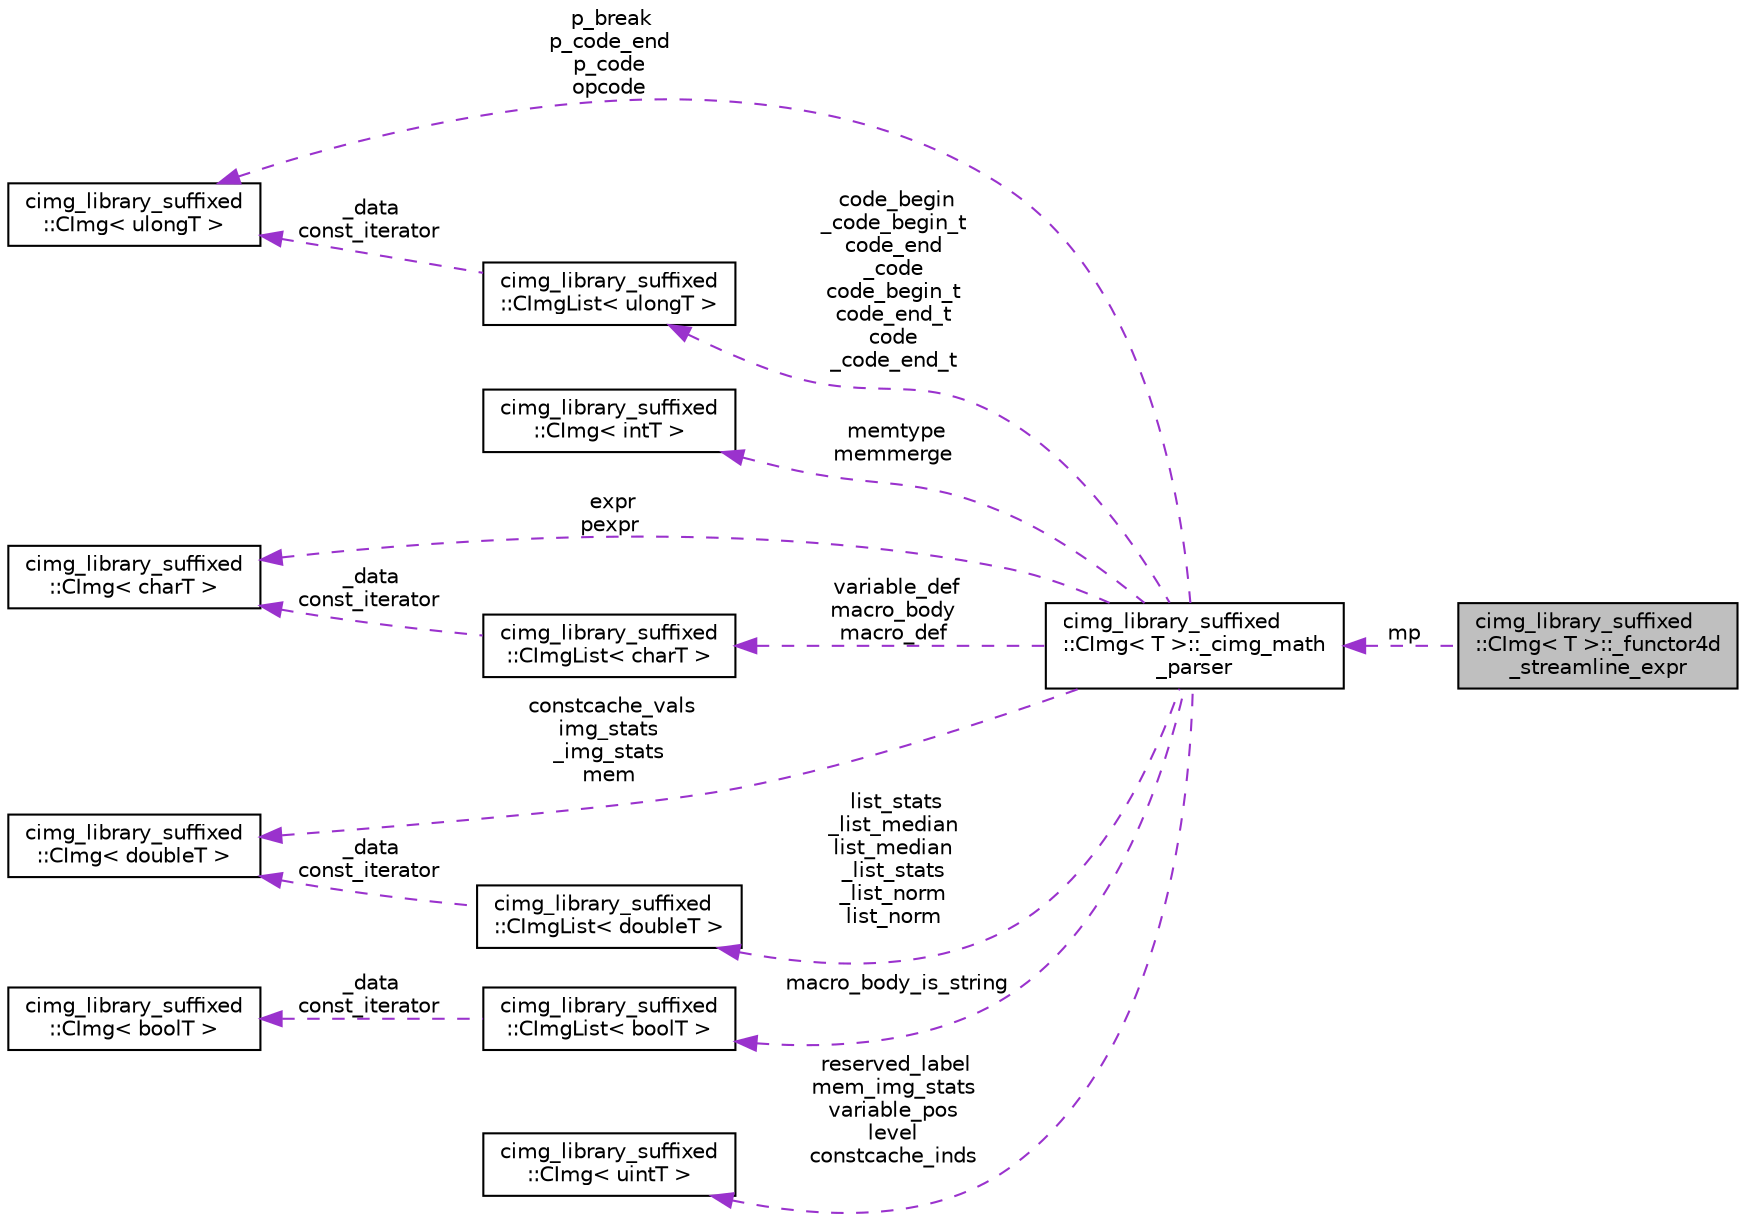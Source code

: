 digraph "cimg_library_suffixed::CImg&lt; T &gt;::_functor4d_streamline_expr"
{
 // LATEX_PDF_SIZE
  edge [fontname="Helvetica",fontsize="10",labelfontname="Helvetica",labelfontsize="10"];
  node [fontname="Helvetica",fontsize="10",shape=record];
  rankdir="LR";
  Node1 [label="cimg_library_suffixed\l::CImg\< T \>::_functor4d\l_streamline_expr",height=0.2,width=0.4,color="black", fillcolor="grey75", style="filled", fontcolor="black",tooltip=" "];
  Node2 -> Node1 [dir="back",color="darkorchid3",fontsize="10",style="dashed",label=" mp" ,fontname="Helvetica"];
  Node2 [label="cimg_library_suffixed\l::CImg\< T \>::_cimg_math\l_parser",height=0.2,width=0.4,color="black", fillcolor="white", style="filled",URL="$structcimg__library__suffixed_1_1CImg_1_1__cimg__math__parser.html",tooltip=" "];
  Node3 -> Node2 [dir="back",color="darkorchid3",fontsize="10",style="dashed",label=" code_begin\n_code_begin_t\ncode_end\n_code\ncode_begin_t\ncode_end_t\ncode\n_code_end_t" ,fontname="Helvetica"];
  Node3 [label="cimg_library_suffixed\l::CImgList\< ulongT \>",height=0.2,width=0.4,color="black", fillcolor="white", style="filled",URL="$structcimg__library__suffixed_1_1CImgList.html",tooltip=" "];
  Node4 -> Node3 [dir="back",color="darkorchid3",fontsize="10",style="dashed",label=" _data\nconst_iterator" ,fontname="Helvetica"];
  Node4 [label="cimg_library_suffixed\l::CImg\< ulongT \>",height=0.2,width=0.4,color="black", fillcolor="white", style="filled",URL="$structcimg__library__suffixed_1_1CImg.html",tooltip=" "];
  Node5 -> Node2 [dir="back",color="darkorchid3",fontsize="10",style="dashed",label=" memtype\nmemmerge" ,fontname="Helvetica"];
  Node5 [label="cimg_library_suffixed\l::CImg\< intT \>",height=0.2,width=0.4,color="black", fillcolor="white", style="filled",URL="$structcimg__library__suffixed_1_1CImg.html",tooltip=" "];
  Node4 -> Node2 [dir="back",color="darkorchid3",fontsize="10",style="dashed",label=" p_break\np_code_end\np_code\nopcode" ,fontname="Helvetica"];
  Node6 -> Node2 [dir="back",color="darkorchid3",fontsize="10",style="dashed",label=" expr\npexpr" ,fontname="Helvetica"];
  Node6 [label="cimg_library_suffixed\l::CImg\< charT \>",height=0.2,width=0.4,color="black", fillcolor="white", style="filled",URL="$structcimg__library__suffixed_1_1CImg.html",tooltip=" "];
  Node7 -> Node2 [dir="back",color="darkorchid3",fontsize="10",style="dashed",label=" constcache_vals\nimg_stats\n_img_stats\nmem" ,fontname="Helvetica"];
  Node7 [label="cimg_library_suffixed\l::CImg\< doubleT \>",height=0.2,width=0.4,color="black", fillcolor="white", style="filled",URL="$structcimg__library__suffixed_1_1CImg.html",tooltip=" "];
  Node8 -> Node2 [dir="back",color="darkorchid3",fontsize="10",style="dashed",label=" variable_def\nmacro_body\nmacro_def" ,fontname="Helvetica"];
  Node8 [label="cimg_library_suffixed\l::CImgList\< charT \>",height=0.2,width=0.4,color="black", fillcolor="white", style="filled",URL="$structcimg__library__suffixed_1_1CImgList.html",tooltip=" "];
  Node6 -> Node8 [dir="back",color="darkorchid3",fontsize="10",style="dashed",label=" _data\nconst_iterator" ,fontname="Helvetica"];
  Node9 -> Node2 [dir="back",color="darkorchid3",fontsize="10",style="dashed",label=" macro_body_is_string" ,fontname="Helvetica"];
  Node9 [label="cimg_library_suffixed\l::CImgList\< boolT \>",height=0.2,width=0.4,color="black", fillcolor="white", style="filled",URL="$structcimg__library__suffixed_1_1CImgList.html",tooltip=" "];
  Node10 -> Node9 [dir="back",color="darkorchid3",fontsize="10",style="dashed",label=" _data\nconst_iterator" ,fontname="Helvetica"];
  Node10 [label="cimg_library_suffixed\l::CImg\< boolT \>",height=0.2,width=0.4,color="black", fillcolor="white", style="filled",URL="$structcimg__library__suffixed_1_1CImg.html",tooltip=" "];
  Node11 -> Node2 [dir="back",color="darkorchid3",fontsize="10",style="dashed",label=" reserved_label\nmem_img_stats\nvariable_pos\nlevel\nconstcache_inds" ,fontname="Helvetica"];
  Node11 [label="cimg_library_suffixed\l::CImg\< uintT \>",height=0.2,width=0.4,color="black", fillcolor="white", style="filled",URL="$structcimg__library__suffixed_1_1CImg.html",tooltip=" "];
  Node12 -> Node2 [dir="back",color="darkorchid3",fontsize="10",style="dashed",label=" list_stats\n_list_median\nlist_median\n_list_stats\n_list_norm\nlist_norm" ,fontname="Helvetica"];
  Node12 [label="cimg_library_suffixed\l::CImgList\< doubleT \>",height=0.2,width=0.4,color="black", fillcolor="white", style="filled",URL="$structcimg__library__suffixed_1_1CImgList.html",tooltip=" "];
  Node7 -> Node12 [dir="back",color="darkorchid3",fontsize="10",style="dashed",label=" _data\nconst_iterator" ,fontname="Helvetica"];
}

